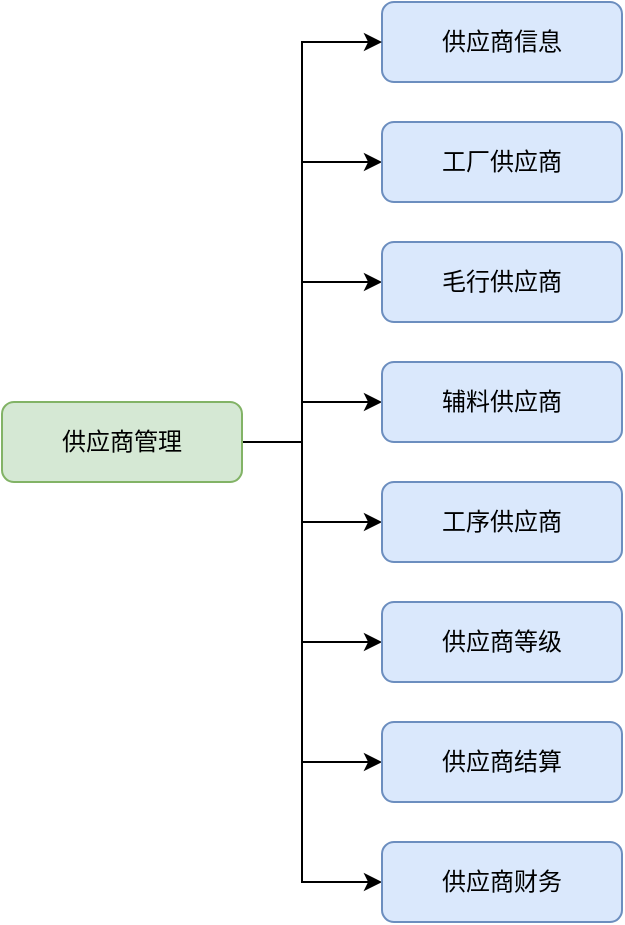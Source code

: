<mxfile version="21.3.8" type="github">
  <diagram id="C5RBs43oDa-KdzZeNtuy" name="Page-1">
    <mxGraphModel dx="739" dy="413" grid="1" gridSize="10" guides="1" tooltips="1" connect="1" arrows="1" fold="1" page="1" pageScale="1" pageWidth="827" pageHeight="1169" math="0" shadow="0">
      <root>
        <mxCell id="WIyWlLk6GJQsqaUBKTNV-0" />
        <mxCell id="WIyWlLk6GJQsqaUBKTNV-1" parent="WIyWlLk6GJQsqaUBKTNV-0" />
        <mxCell id="WIyWlLk6GJQsqaUBKTNV-7" value="供应商信息" style="rounded=1;whiteSpace=wrap;html=1;fontSize=12;glass=0;strokeWidth=1;shadow=0;fillColor=#dae8fc;strokeColor=#6c8ebf;" parent="WIyWlLk6GJQsqaUBKTNV-1" vertex="1">
          <mxGeometry x="240" y="40" width="120" height="40" as="geometry" />
        </mxCell>
        <mxCell id="1bjwWQVjWiqKe0ZngdAX-9" style="edgeStyle=orthogonalEdgeStyle;rounded=0;orthogonalLoop=1;jettySize=auto;html=1;exitX=1;exitY=0.5;exitDx=0;exitDy=0;entryX=0;entryY=0.5;entryDx=0;entryDy=0;" edge="1" parent="WIyWlLk6GJQsqaUBKTNV-1" source="1bjwWQVjWiqKe0ZngdAX-0" target="WIyWlLk6GJQsqaUBKTNV-7">
          <mxGeometry relative="1" as="geometry">
            <Array as="points">
              <mxPoint x="200" y="260" />
              <mxPoint x="200" y="60" />
            </Array>
          </mxGeometry>
        </mxCell>
        <mxCell id="1bjwWQVjWiqKe0ZngdAX-10" style="edgeStyle=orthogonalEdgeStyle;rounded=0;orthogonalLoop=1;jettySize=auto;html=1;exitX=1;exitY=0.5;exitDx=0;exitDy=0;entryX=0;entryY=0.5;entryDx=0;entryDy=0;" edge="1" parent="WIyWlLk6GJQsqaUBKTNV-1" source="1bjwWQVjWiqKe0ZngdAX-0" target="1bjwWQVjWiqKe0ZngdAX-1">
          <mxGeometry relative="1" as="geometry">
            <Array as="points">
              <mxPoint x="200" y="260" />
              <mxPoint x="200" y="120" />
            </Array>
          </mxGeometry>
        </mxCell>
        <mxCell id="1bjwWQVjWiqKe0ZngdAX-11" style="edgeStyle=orthogonalEdgeStyle;rounded=0;orthogonalLoop=1;jettySize=auto;html=1;exitX=1;exitY=0.5;exitDx=0;exitDy=0;entryX=0;entryY=0.5;entryDx=0;entryDy=0;" edge="1" parent="WIyWlLk6GJQsqaUBKTNV-1" source="1bjwWQVjWiqKe0ZngdAX-0" target="1bjwWQVjWiqKe0ZngdAX-2">
          <mxGeometry relative="1" as="geometry">
            <Array as="points">
              <mxPoint x="200" y="260" />
              <mxPoint x="200" y="180" />
            </Array>
          </mxGeometry>
        </mxCell>
        <mxCell id="1bjwWQVjWiqKe0ZngdAX-12" style="edgeStyle=orthogonalEdgeStyle;rounded=0;orthogonalLoop=1;jettySize=auto;html=1;exitX=1;exitY=0.5;exitDx=0;exitDy=0;entryX=0;entryY=0.5;entryDx=0;entryDy=0;" edge="1" parent="WIyWlLk6GJQsqaUBKTNV-1" source="1bjwWQVjWiqKe0ZngdAX-0" target="1bjwWQVjWiqKe0ZngdAX-4">
          <mxGeometry relative="1" as="geometry">
            <Array as="points">
              <mxPoint x="200" y="260" />
              <mxPoint x="200" y="240" />
            </Array>
          </mxGeometry>
        </mxCell>
        <mxCell id="1bjwWQVjWiqKe0ZngdAX-13" style="edgeStyle=orthogonalEdgeStyle;rounded=0;orthogonalLoop=1;jettySize=auto;html=1;exitX=1;exitY=0.5;exitDx=0;exitDy=0;entryX=0;entryY=0.5;entryDx=0;entryDy=0;" edge="1" parent="WIyWlLk6GJQsqaUBKTNV-1" source="1bjwWQVjWiqKe0ZngdAX-0" target="1bjwWQVjWiqKe0ZngdAX-5">
          <mxGeometry relative="1" as="geometry">
            <Array as="points">
              <mxPoint x="200" y="260" />
              <mxPoint x="200" y="300" />
            </Array>
          </mxGeometry>
        </mxCell>
        <mxCell id="1bjwWQVjWiqKe0ZngdAX-14" style="edgeStyle=orthogonalEdgeStyle;rounded=0;orthogonalLoop=1;jettySize=auto;html=1;exitX=1;exitY=0.5;exitDx=0;exitDy=0;entryX=0;entryY=0.5;entryDx=0;entryDy=0;" edge="1" parent="WIyWlLk6GJQsqaUBKTNV-1" source="1bjwWQVjWiqKe0ZngdAX-0" target="1bjwWQVjWiqKe0ZngdAX-6">
          <mxGeometry relative="1" as="geometry">
            <Array as="points">
              <mxPoint x="200" y="260" />
              <mxPoint x="200" y="360" />
            </Array>
          </mxGeometry>
        </mxCell>
        <mxCell id="1bjwWQVjWiqKe0ZngdAX-15" style="edgeStyle=orthogonalEdgeStyle;rounded=0;orthogonalLoop=1;jettySize=auto;html=1;exitX=1;exitY=0.5;exitDx=0;exitDy=0;entryX=0;entryY=0.5;entryDx=0;entryDy=0;" edge="1" parent="WIyWlLk6GJQsqaUBKTNV-1" source="1bjwWQVjWiqKe0ZngdAX-0" target="1bjwWQVjWiqKe0ZngdAX-8">
          <mxGeometry relative="1" as="geometry">
            <Array as="points">
              <mxPoint x="200" y="260" />
              <mxPoint x="200" y="420" />
            </Array>
          </mxGeometry>
        </mxCell>
        <mxCell id="1bjwWQVjWiqKe0ZngdAX-16" style="edgeStyle=orthogonalEdgeStyle;rounded=0;orthogonalLoop=1;jettySize=auto;html=1;exitX=1;exitY=0.5;exitDx=0;exitDy=0;entryX=0;entryY=0.5;entryDx=0;entryDy=0;" edge="1" parent="WIyWlLk6GJQsqaUBKTNV-1" source="1bjwWQVjWiqKe0ZngdAX-0" target="1bjwWQVjWiqKe0ZngdAX-7">
          <mxGeometry relative="1" as="geometry">
            <Array as="points">
              <mxPoint x="200" y="260" />
              <mxPoint x="200" y="480" />
            </Array>
          </mxGeometry>
        </mxCell>
        <mxCell id="1bjwWQVjWiqKe0ZngdAX-0" value="供应商管理" style="rounded=1;whiteSpace=wrap;html=1;fontSize=12;glass=0;strokeWidth=1;shadow=0;fillColor=#d5e8d4;strokeColor=#82b366;" vertex="1" parent="WIyWlLk6GJQsqaUBKTNV-1">
          <mxGeometry x="50" y="240" width="120" height="40" as="geometry" />
        </mxCell>
        <mxCell id="1bjwWQVjWiqKe0ZngdAX-1" value="工厂供应商" style="rounded=1;whiteSpace=wrap;html=1;fontSize=12;glass=0;strokeWidth=1;shadow=0;fillColor=#dae8fc;strokeColor=#6c8ebf;" vertex="1" parent="WIyWlLk6GJQsqaUBKTNV-1">
          <mxGeometry x="240" y="100" width="120" height="40" as="geometry" />
        </mxCell>
        <mxCell id="1bjwWQVjWiqKe0ZngdAX-2" value="毛行供应商" style="rounded=1;whiteSpace=wrap;html=1;fontSize=12;glass=0;strokeWidth=1;shadow=0;fillColor=#dae8fc;strokeColor=#6c8ebf;" vertex="1" parent="WIyWlLk6GJQsqaUBKTNV-1">
          <mxGeometry x="240" y="160" width="120" height="40" as="geometry" />
        </mxCell>
        <mxCell id="1bjwWQVjWiqKe0ZngdAX-4" value="辅料供应商" style="rounded=1;whiteSpace=wrap;html=1;fontSize=12;glass=0;strokeWidth=1;shadow=0;fillColor=#dae8fc;strokeColor=#6c8ebf;" vertex="1" parent="WIyWlLk6GJQsqaUBKTNV-1">
          <mxGeometry x="240" y="220" width="120" height="40" as="geometry" />
        </mxCell>
        <mxCell id="1bjwWQVjWiqKe0ZngdAX-5" value="工序供应商" style="rounded=1;whiteSpace=wrap;html=1;fontSize=12;glass=0;strokeWidth=1;shadow=0;fillColor=#dae8fc;strokeColor=#6c8ebf;" vertex="1" parent="WIyWlLk6GJQsqaUBKTNV-1">
          <mxGeometry x="240" y="280" width="120" height="40" as="geometry" />
        </mxCell>
        <mxCell id="1bjwWQVjWiqKe0ZngdAX-6" value="供应商等级" style="rounded=1;whiteSpace=wrap;html=1;fontSize=12;glass=0;strokeWidth=1;shadow=0;fillColor=#dae8fc;strokeColor=#6c8ebf;" vertex="1" parent="WIyWlLk6GJQsqaUBKTNV-1">
          <mxGeometry x="240" y="340" width="120" height="40" as="geometry" />
        </mxCell>
        <mxCell id="1bjwWQVjWiqKe0ZngdAX-7" value="供应商财务" style="rounded=1;whiteSpace=wrap;html=1;fontSize=12;glass=0;strokeWidth=1;shadow=0;fillColor=#dae8fc;strokeColor=#6c8ebf;" vertex="1" parent="WIyWlLk6GJQsqaUBKTNV-1">
          <mxGeometry x="240" y="460" width="120" height="40" as="geometry" />
        </mxCell>
        <mxCell id="1bjwWQVjWiqKe0ZngdAX-8" value="供应商结算" style="rounded=1;whiteSpace=wrap;html=1;fontSize=12;glass=0;strokeWidth=1;shadow=0;fillColor=#dae8fc;strokeColor=#6c8ebf;" vertex="1" parent="WIyWlLk6GJQsqaUBKTNV-1">
          <mxGeometry x="240" y="400" width="120" height="40" as="geometry" />
        </mxCell>
      </root>
    </mxGraphModel>
  </diagram>
</mxfile>
